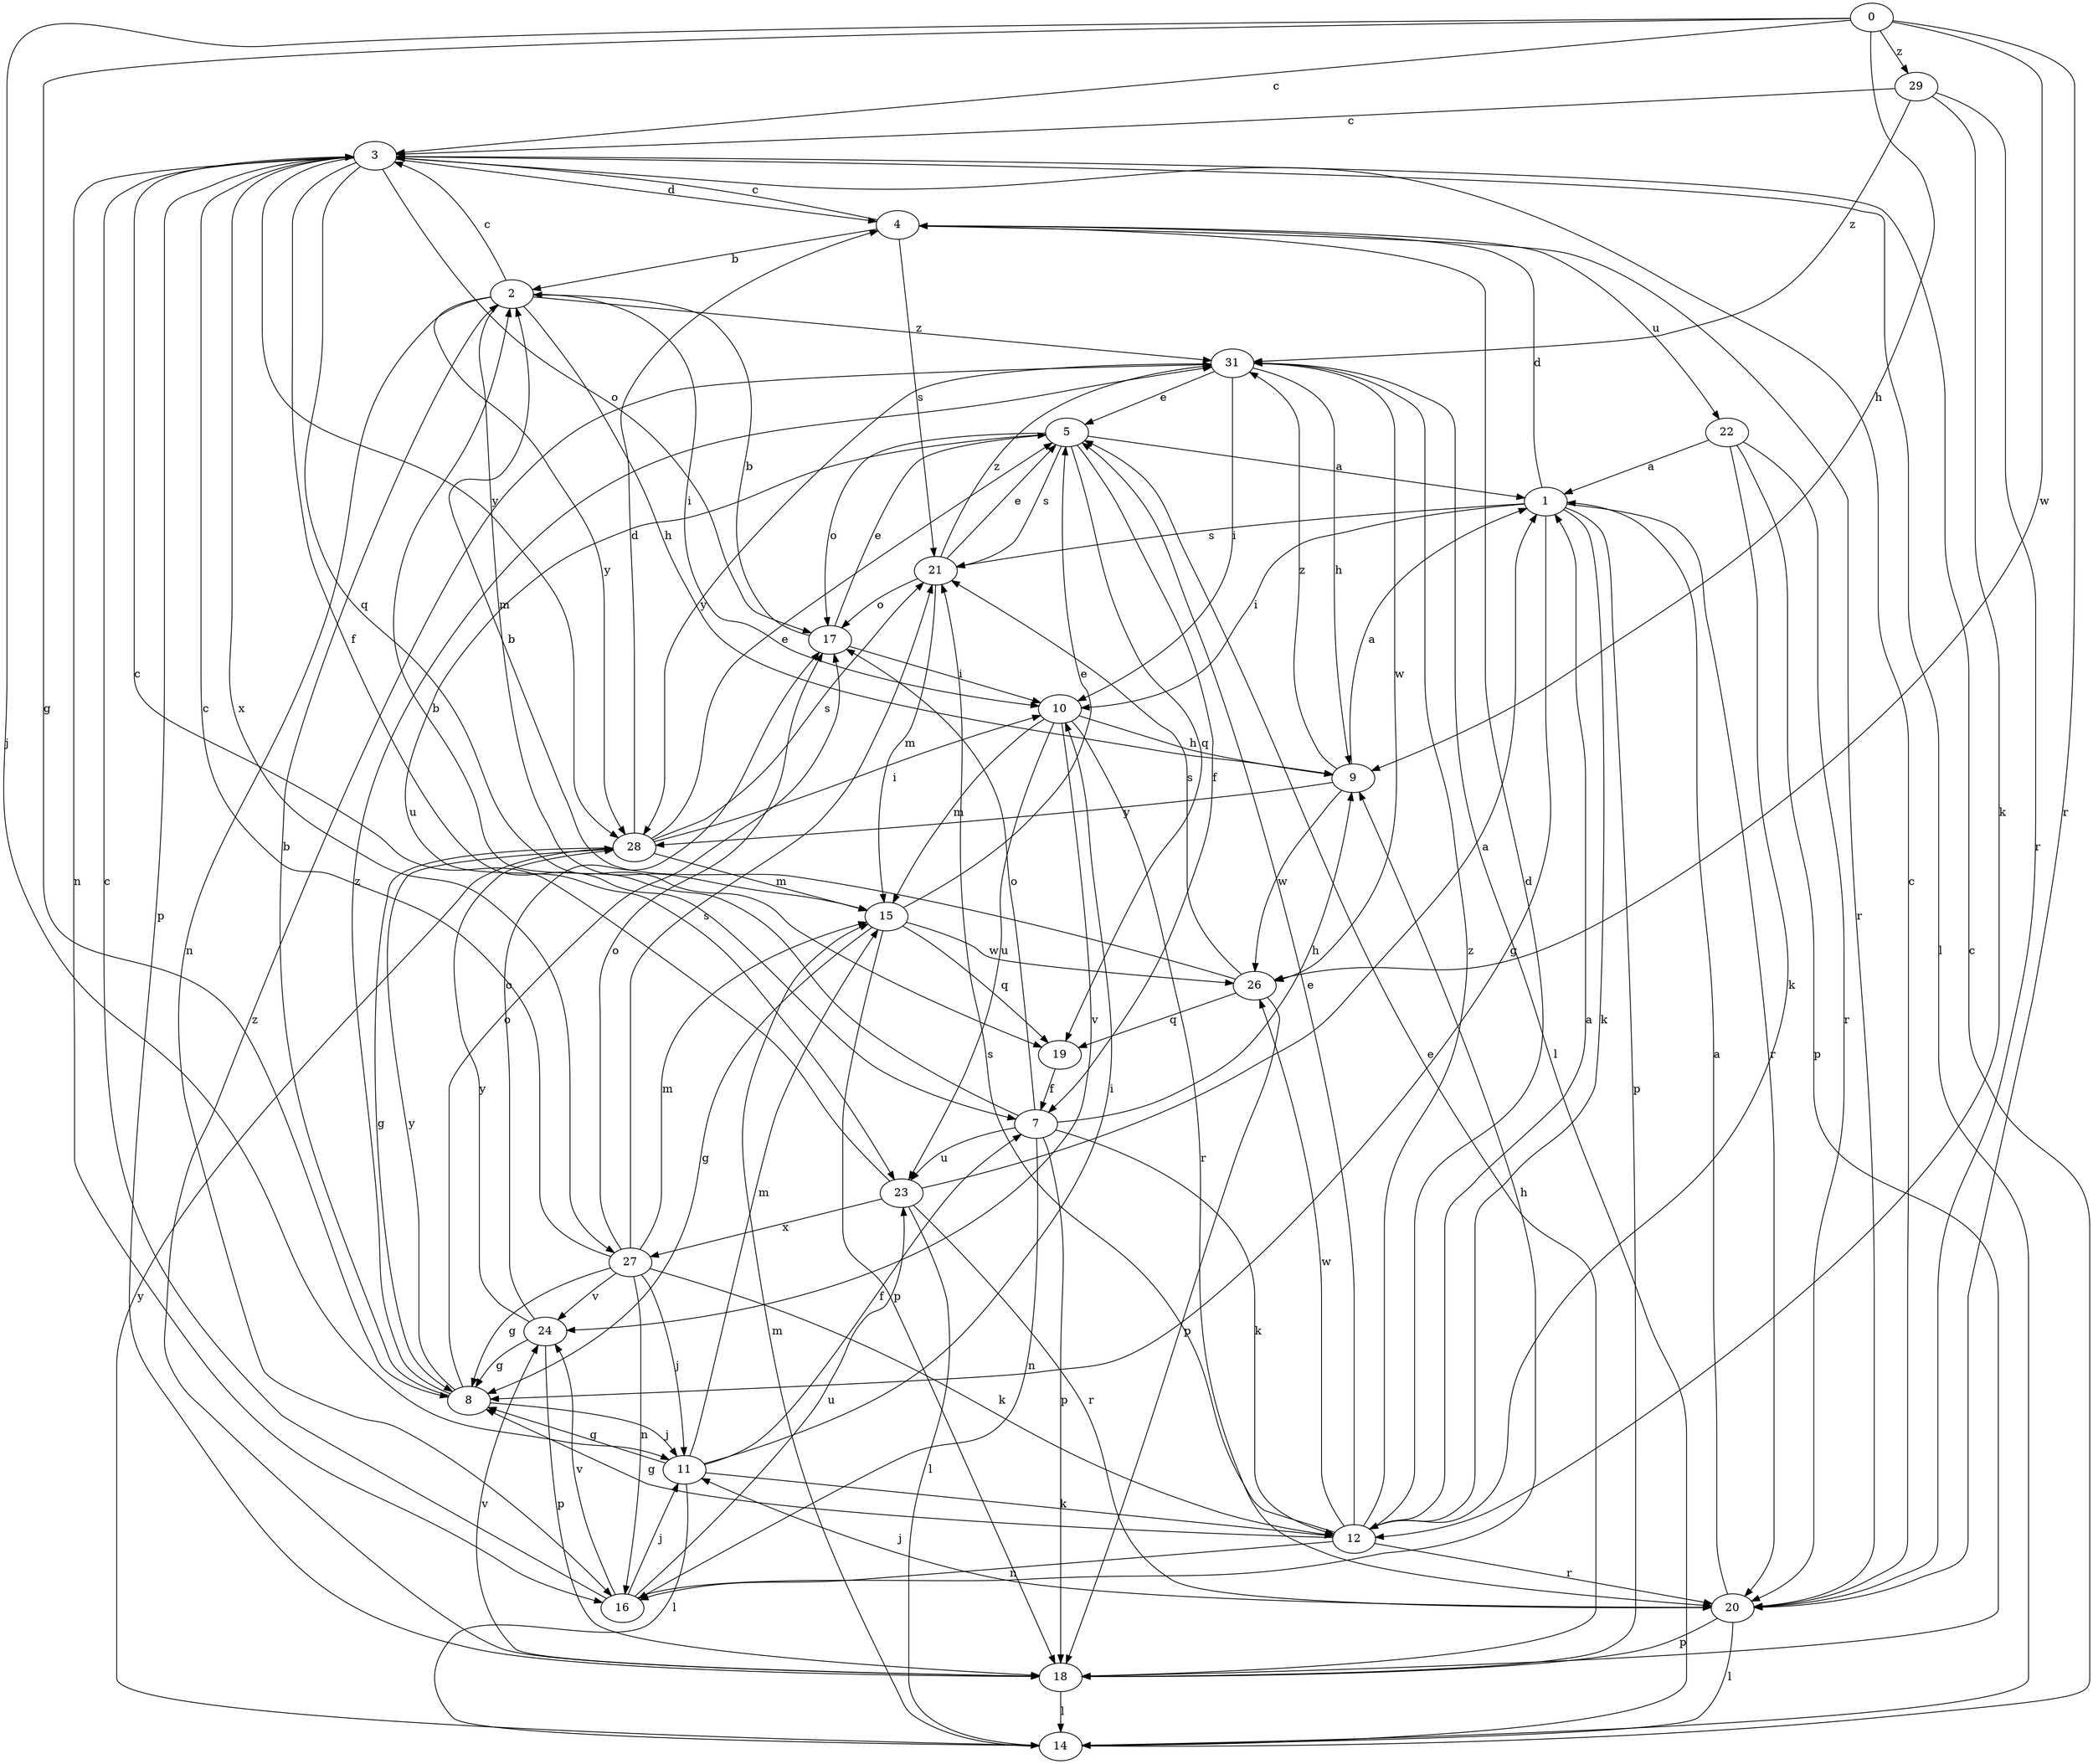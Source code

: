 strict digraph  {
0;
1;
2;
3;
4;
5;
7;
8;
9;
10;
11;
12;
14;
15;
16;
17;
18;
19;
20;
21;
22;
23;
24;
26;
27;
28;
29;
31;
0 -> 3  [label=c];
0 -> 8  [label=g];
0 -> 9  [label=h];
0 -> 11  [label=j];
0 -> 20  [label=r];
0 -> 26  [label=w];
0 -> 29  [label=z];
1 -> 4  [label=d];
1 -> 8  [label=g];
1 -> 10  [label=i];
1 -> 12  [label=k];
1 -> 18  [label=p];
1 -> 20  [label=r];
1 -> 21  [label=s];
2 -> 3  [label=c];
2 -> 9  [label=h];
2 -> 10  [label=i];
2 -> 15  [label=m];
2 -> 16  [label=n];
2 -> 28  [label=y];
2 -> 31  [label=z];
3 -> 4  [label=d];
3 -> 7  [label=f];
3 -> 14  [label=l];
3 -> 16  [label=n];
3 -> 17  [label=o];
3 -> 18  [label=p];
3 -> 19  [label=q];
3 -> 27  [label=x];
3 -> 28  [label=y];
4 -> 2  [label=b];
4 -> 3  [label=c];
4 -> 20  [label=r];
4 -> 21  [label=s];
4 -> 22  [label=u];
5 -> 1  [label=a];
5 -> 7  [label=f];
5 -> 17  [label=o];
5 -> 19  [label=q];
5 -> 21  [label=s];
5 -> 23  [label=u];
7 -> 2  [label=b];
7 -> 9  [label=h];
7 -> 12  [label=k];
7 -> 16  [label=n];
7 -> 17  [label=o];
7 -> 18  [label=p];
7 -> 23  [label=u];
8 -> 2  [label=b];
8 -> 11  [label=j];
8 -> 17  [label=o];
8 -> 28  [label=y];
8 -> 31  [label=z];
9 -> 1  [label=a];
9 -> 26  [label=w];
9 -> 28  [label=y];
9 -> 31  [label=z];
10 -> 9  [label=h];
10 -> 15  [label=m];
10 -> 20  [label=r];
10 -> 23  [label=u];
10 -> 24  [label=v];
11 -> 7  [label=f];
11 -> 8  [label=g];
11 -> 10  [label=i];
11 -> 12  [label=k];
11 -> 14  [label=l];
11 -> 15  [label=m];
12 -> 1  [label=a];
12 -> 4  [label=d];
12 -> 5  [label=e];
12 -> 8  [label=g];
12 -> 16  [label=n];
12 -> 20  [label=r];
12 -> 21  [label=s];
12 -> 26  [label=w];
12 -> 31  [label=z];
14 -> 3  [label=c];
14 -> 15  [label=m];
14 -> 28  [label=y];
15 -> 5  [label=e];
15 -> 8  [label=g];
15 -> 18  [label=p];
15 -> 19  [label=q];
15 -> 26  [label=w];
16 -> 3  [label=c];
16 -> 9  [label=h];
16 -> 11  [label=j];
16 -> 23  [label=u];
16 -> 24  [label=v];
17 -> 2  [label=b];
17 -> 5  [label=e];
17 -> 10  [label=i];
18 -> 5  [label=e];
18 -> 14  [label=l];
18 -> 24  [label=v];
18 -> 31  [label=z];
19 -> 7  [label=f];
20 -> 1  [label=a];
20 -> 3  [label=c];
20 -> 11  [label=j];
20 -> 14  [label=l];
20 -> 18  [label=p];
21 -> 5  [label=e];
21 -> 15  [label=m];
21 -> 17  [label=o];
21 -> 31  [label=z];
22 -> 1  [label=a];
22 -> 12  [label=k];
22 -> 18  [label=p];
22 -> 20  [label=r];
23 -> 1  [label=a];
23 -> 3  [label=c];
23 -> 14  [label=l];
23 -> 20  [label=r];
23 -> 27  [label=x];
24 -> 8  [label=g];
24 -> 17  [label=o];
24 -> 18  [label=p];
24 -> 28  [label=y];
26 -> 2  [label=b];
26 -> 18  [label=p];
26 -> 19  [label=q];
26 -> 21  [label=s];
27 -> 3  [label=c];
27 -> 8  [label=g];
27 -> 11  [label=j];
27 -> 12  [label=k];
27 -> 15  [label=m];
27 -> 16  [label=n];
27 -> 17  [label=o];
27 -> 21  [label=s];
27 -> 24  [label=v];
28 -> 4  [label=d];
28 -> 5  [label=e];
28 -> 8  [label=g];
28 -> 10  [label=i];
28 -> 15  [label=m];
28 -> 21  [label=s];
29 -> 3  [label=c];
29 -> 12  [label=k];
29 -> 20  [label=r];
29 -> 31  [label=z];
31 -> 5  [label=e];
31 -> 9  [label=h];
31 -> 10  [label=i];
31 -> 14  [label=l];
31 -> 26  [label=w];
31 -> 28  [label=y];
}
